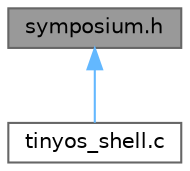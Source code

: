 digraph "symposium.h"
{
 // LATEX_PDF_SIZE
  bgcolor="transparent";
  edge [fontname=Helvetica,fontsize=10,labelfontname=Helvetica,labelfontsize=10];
  node [fontname=Helvetica,fontsize=10,shape=box,height=0.2,width=0.4];
  Node1 [label="symposium.h",height=0.2,width=0.4,color="gray40", fillcolor="grey60", style="filled", fontcolor="black",tooltip="An implementation of Dining Philosophers."];
  Node1 -> Node2 [dir="back",color="steelblue1",style="solid"];
  Node2 [label="tinyos_shell.c",height=0.2,width=0.4,color="grey40", fillcolor="white", style="filled",URL="$tinyos__shell_8c_source.html",tooltip=" "];
}
